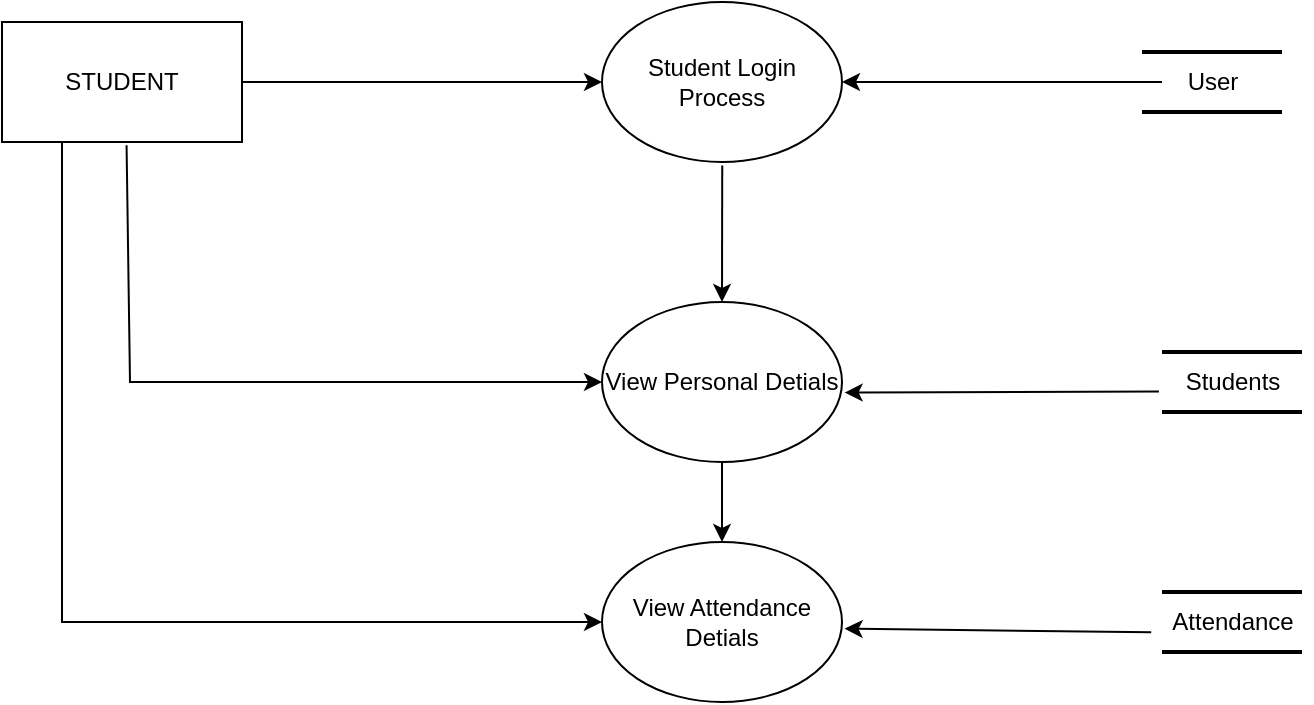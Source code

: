 <mxfile version="20.3.0" type="device"><diagram id="JulkQm3FK0jPYMvtJoU2" name="Page-1"><mxGraphModel dx="1422" dy="743" grid="1" gridSize="10" guides="1" tooltips="1" connect="1" arrows="1" fold="1" page="1" pageScale="1" pageWidth="850" pageHeight="1100" math="0" shadow="0"><root><mxCell id="0"/><mxCell id="1" parent="0"/><mxCell id="9tfsa48OkohYCANI88Hk-1" value="STUDENT" style="rounded=0;whiteSpace=wrap;html=1;" parent="1" vertex="1"><mxGeometry x="80" y="140" width="120" height="60" as="geometry"/></mxCell><mxCell id="9tfsa48OkohYCANI88Hk-2" value="Student Login Process" style="ellipse;whiteSpace=wrap;html=1;" parent="1" vertex="1"><mxGeometry x="380" y="130" width="120" height="80" as="geometry"/></mxCell><mxCell id="9tfsa48OkohYCANI88Hk-3" value="" style="endArrow=classic;html=1;rounded=0;exitX=1;exitY=0.5;exitDx=0;exitDy=0;entryX=0;entryY=0.5;entryDx=0;entryDy=0;" parent="1" source="9tfsa48OkohYCANI88Hk-1" target="9tfsa48OkohYCANI88Hk-2" edge="1"><mxGeometry width="50" height="50" relative="1" as="geometry"><mxPoint x="350" y="200" as="sourcePoint"/><mxPoint x="400" y="150" as="targetPoint"/></mxGeometry></mxCell><mxCell id="9tfsa48OkohYCANI88Hk-4" value="" style="line;strokeWidth=2;html=1;" parent="1" vertex="1"><mxGeometry x="650" y="150" width="70" height="10" as="geometry"/></mxCell><mxCell id="9tfsa48OkohYCANI88Hk-5" value="" style="line;strokeWidth=2;html=1;" parent="1" vertex="1"><mxGeometry x="650" y="180" width="70" height="10" as="geometry"/></mxCell><mxCell id="9tfsa48OkohYCANI88Hk-6" value="User" style="text;html=1;resizable=0;autosize=1;align=center;verticalAlign=middle;points=[];fillColor=none;strokeColor=none;rounded=0;" parent="1" vertex="1"><mxGeometry x="660" y="155" width="50" height="30" as="geometry"/></mxCell><mxCell id="9tfsa48OkohYCANI88Hk-7" value="" style="endArrow=classic;html=1;rounded=0;exitX=0;exitY=0.5;exitDx=0;exitDy=0;exitPerimeter=0;entryX=1;entryY=0.5;entryDx=0;entryDy=0;" parent="1" source="9tfsa48OkohYCANI88Hk-6" target="9tfsa48OkohYCANI88Hk-2" edge="1"><mxGeometry width="50" height="50" relative="1" as="geometry"><mxPoint x="550" y="195" as="sourcePoint"/><mxPoint x="550" y="90" as="targetPoint"/></mxGeometry></mxCell><mxCell id="9tfsa48OkohYCANI88Hk-8" value="" style="endArrow=classic;html=1;rounded=0;exitX=0.519;exitY=1.028;exitDx=0;exitDy=0;exitPerimeter=0;entryX=0;entryY=0.5;entryDx=0;entryDy=0;" parent="1" source="9tfsa48OkohYCANI88Hk-1" target="9tfsa48OkohYCANI88Hk-9" edge="1"><mxGeometry width="50" height="50" relative="1" as="geometry"><mxPoint x="350" y="260" as="sourcePoint"/><mxPoint x="370" y="320" as="targetPoint"/><Array as="points"><mxPoint x="144" y="320"/></Array></mxGeometry></mxCell><mxCell id="9tfsa48OkohYCANI88Hk-9" value="View Personal  Detials" style="ellipse;whiteSpace=wrap;html=1;" parent="1" vertex="1"><mxGeometry x="380" y="280" width="120" height="80" as="geometry"/></mxCell><mxCell id="9tfsa48OkohYCANI88Hk-10" value="" style="endArrow=classic;html=1;rounded=0;entryX=0.5;entryY=0;entryDx=0;entryDy=0;exitX=0.501;exitY=1.022;exitDx=0;exitDy=0;exitPerimeter=0;" parent="1" source="9tfsa48OkohYCANI88Hk-2" target="9tfsa48OkohYCANI88Hk-9" edge="1"><mxGeometry width="50" height="50" relative="1" as="geometry"><mxPoint x="410" y="250" as="sourcePoint"/><mxPoint x="460" y="200" as="targetPoint"/></mxGeometry></mxCell><mxCell id="9tfsa48OkohYCANI88Hk-12" value="" style="line;strokeWidth=2;html=1;" parent="1" vertex="1"><mxGeometry x="660" y="300" width="70" height="10" as="geometry"/></mxCell><mxCell id="9tfsa48OkohYCANI88Hk-13" value="" style="line;strokeWidth=2;html=1;" parent="1" vertex="1"><mxGeometry x="660" y="330" width="70" height="10" as="geometry"/></mxCell><mxCell id="9tfsa48OkohYCANI88Hk-14" value="Students" style="text;html=1;resizable=0;autosize=1;align=center;verticalAlign=middle;points=[];fillColor=none;strokeColor=none;rounded=0;" parent="1" vertex="1"><mxGeometry x="660" y="305" width="70" height="30" as="geometry"/></mxCell><mxCell id="9tfsa48OkohYCANI88Hk-15" value="" style="endArrow=classic;html=1;rounded=0;exitX=-0.022;exitY=0.657;exitDx=0;exitDy=0;exitPerimeter=0;entryX=1.011;entryY=0.566;entryDx=0;entryDy=0;entryPerimeter=0;" parent="1" source="9tfsa48OkohYCANI88Hk-14" target="9tfsa48OkohYCANI88Hk-9" edge="1"><mxGeometry width="50" height="50" relative="1" as="geometry"><mxPoint x="510" y="180" as="sourcePoint"/><mxPoint x="580" y="230" as="targetPoint"/></mxGeometry></mxCell><mxCell id="9tfsa48OkohYCANI88Hk-16" value="" style="endArrow=classic;html=1;rounded=0;exitX=0.25;exitY=1;exitDx=0;exitDy=0;entryX=0;entryY=0.5;entryDx=0;entryDy=0;" parent="1" source="9tfsa48OkohYCANI88Hk-1" target="9tfsa48OkohYCANI88Hk-17" edge="1"><mxGeometry width="50" height="50" relative="1" as="geometry"><mxPoint x="152.28" y="211.68" as="sourcePoint"/><mxPoint x="370" y="440" as="targetPoint"/><Array as="points"><mxPoint x="110" y="440"/></Array></mxGeometry></mxCell><mxCell id="9tfsa48OkohYCANI88Hk-17" value="View Attendance  Detials" style="ellipse;whiteSpace=wrap;html=1;" parent="1" vertex="1"><mxGeometry x="380" y="400" width="120" height="80" as="geometry"/></mxCell><mxCell id="9tfsa48OkohYCANI88Hk-18" value="" style="line;strokeWidth=2;html=1;" parent="1" vertex="1"><mxGeometry x="660" y="420" width="70" height="10" as="geometry"/></mxCell><mxCell id="9tfsa48OkohYCANI88Hk-19" value="" style="line;strokeWidth=2;html=1;" parent="1" vertex="1"><mxGeometry x="660" y="450" width="70" height="10" as="geometry"/></mxCell><mxCell id="9tfsa48OkohYCANI88Hk-21" value="Attendance" style="text;html=1;resizable=0;autosize=1;align=center;verticalAlign=middle;points=[];fillColor=none;strokeColor=none;rounded=0;" parent="1" vertex="1"><mxGeometry x="655" y="425" width="80" height="30" as="geometry"/></mxCell><mxCell id="9tfsa48OkohYCANI88Hk-22" value="" style="endArrow=classic;html=1;rounded=0;exitX=-0.005;exitY=0.671;exitDx=0;exitDy=0;exitPerimeter=0;entryX=1.011;entryY=0.542;entryDx=0;entryDy=0;entryPerimeter=0;" parent="1" source="9tfsa48OkohYCANI88Hk-21" target="9tfsa48OkohYCANI88Hk-17" edge="1"><mxGeometry width="50" height="50" relative="1" as="geometry"><mxPoint x="510" y="330" as="sourcePoint"/><mxPoint x="500" y="370" as="targetPoint"/></mxGeometry></mxCell><mxCell id="9tfsa48OkohYCANI88Hk-23" value="" style="endArrow=classic;html=1;rounded=0;" parent="1" edge="1"><mxGeometry width="50" height="50" relative="1" as="geometry"><mxPoint x="440" y="360" as="sourcePoint"/><mxPoint x="440" y="400" as="targetPoint"/></mxGeometry></mxCell></root></mxGraphModel></diagram></mxfile>